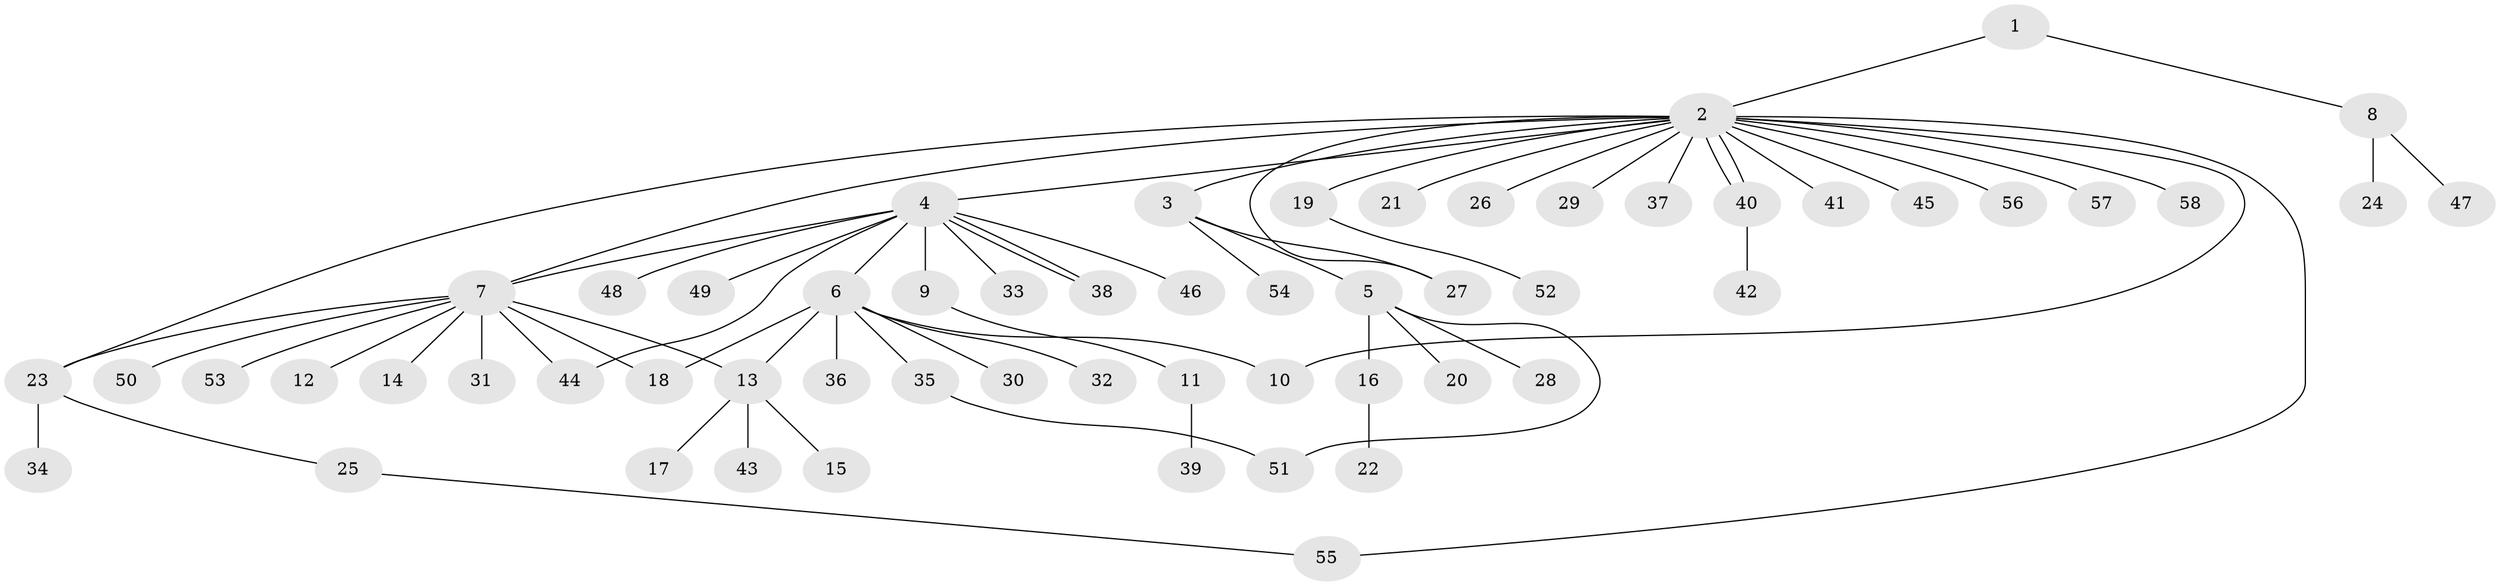 // coarse degree distribution, {3: 0.02040816326530612, 19: 0.02040816326530612, 7: 0.02040816326530612, 9: 0.02040816326530612, 8: 0.02040816326530612, 14: 0.02040816326530612, 2: 0.20408163265306123, 1: 0.6530612244897959, 4: 0.02040816326530612}
// Generated by graph-tools (version 1.1) at 2025/41/03/06/25 10:41:49]
// undirected, 58 vertices, 68 edges
graph export_dot {
graph [start="1"]
  node [color=gray90,style=filled];
  1;
  2;
  3;
  4;
  5;
  6;
  7;
  8;
  9;
  10;
  11;
  12;
  13;
  14;
  15;
  16;
  17;
  18;
  19;
  20;
  21;
  22;
  23;
  24;
  25;
  26;
  27;
  28;
  29;
  30;
  31;
  32;
  33;
  34;
  35;
  36;
  37;
  38;
  39;
  40;
  41;
  42;
  43;
  44;
  45;
  46;
  47;
  48;
  49;
  50;
  51;
  52;
  53;
  54;
  55;
  56;
  57;
  58;
  1 -- 2;
  1 -- 8;
  2 -- 3;
  2 -- 4;
  2 -- 7;
  2 -- 10;
  2 -- 19;
  2 -- 21;
  2 -- 23;
  2 -- 26;
  2 -- 27;
  2 -- 29;
  2 -- 37;
  2 -- 40;
  2 -- 40;
  2 -- 41;
  2 -- 45;
  2 -- 55;
  2 -- 56;
  2 -- 57;
  2 -- 58;
  3 -- 5;
  3 -- 27;
  3 -- 54;
  4 -- 6;
  4 -- 7;
  4 -- 9;
  4 -- 33;
  4 -- 38;
  4 -- 38;
  4 -- 44;
  4 -- 46;
  4 -- 48;
  4 -- 49;
  5 -- 16;
  5 -- 20;
  5 -- 28;
  5 -- 51;
  6 -- 10;
  6 -- 13;
  6 -- 18;
  6 -- 30;
  6 -- 32;
  6 -- 35;
  6 -- 36;
  7 -- 12;
  7 -- 13;
  7 -- 14;
  7 -- 18;
  7 -- 23;
  7 -- 31;
  7 -- 44;
  7 -- 50;
  7 -- 53;
  8 -- 24;
  8 -- 47;
  9 -- 11;
  11 -- 39;
  13 -- 15;
  13 -- 17;
  13 -- 43;
  16 -- 22;
  19 -- 52;
  23 -- 25;
  23 -- 34;
  25 -- 55;
  35 -- 51;
  40 -- 42;
}
